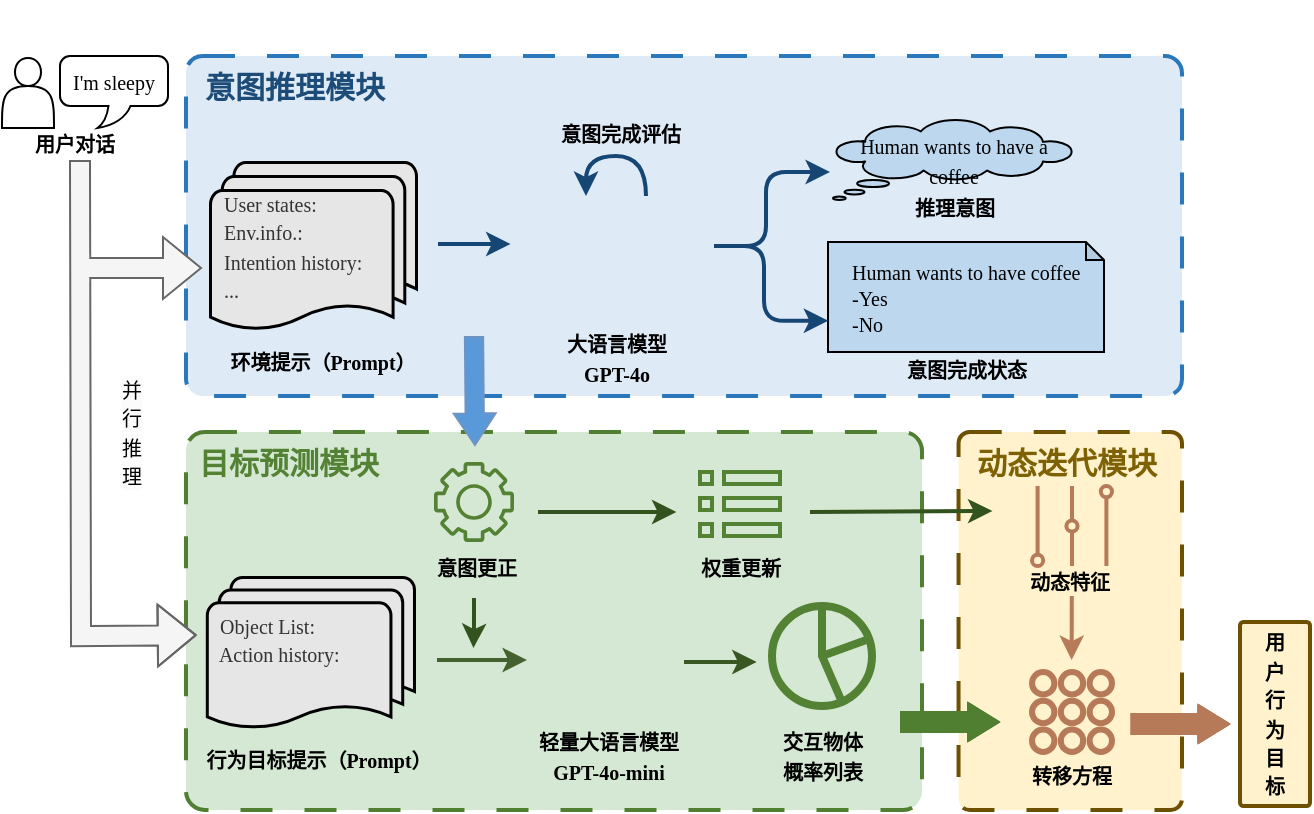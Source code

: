<mxfile version="26.2.12">
  <diagram name="第 1 页" id="rSO4j9llTemX6OElhtI6">
    <mxGraphModel dx="1920" dy="1255" grid="0" gridSize="10" guides="1" tooltips="1" connect="1" arrows="1" fold="1" page="1" pageScale="1" pageWidth="827" pageHeight="1169" math="0" shadow="0">
      <root>
        <mxCell id="0" />
        <mxCell id="1" parent="0" />
        <mxCell id="aU7c3b0ZaFwICceyfZfz-2" value="" style="rounded=1;arcSize=5;whiteSpace=wrap;html=1;fillColor=#fff2cc;strokeColor=light-dark(#6D5100,#000000);strokeWidth=2;dashed=1;dashPattern=8 8;movable=0;resizable=0;rotatable=0;deletable=0;editable=0;locked=1;connectable=0;" parent="1" vertex="1">
          <mxGeometry x="628.27" y="408" width="111.73" height="189" as="geometry" />
        </mxCell>
        <mxCell id="Ajj9kqLxg7qa2MLV7y7c-1" value="" style="rounded=1;arcSize=5;whiteSpace=wrap;html=1;fillColor=#d5e8d4;strokeColor=light-dark(#517f31, #446e2c);strokeWidth=2;dashed=1;dashPattern=8 8;movable=0;resizable=0;rotatable=0;deletable=0;editable=0;locked=1;connectable=0;" parent="1" vertex="1">
          <mxGeometry x="242" y="408" width="368" height="189" as="geometry" />
        </mxCell>
        <mxCell id="Ajj9kqLxg7qa2MLV7y7c-2" value="" style="rounded=1;arcSize=5;whiteSpace=wrap;html=1;fillColor=light-dark(#deebf7, #1d293b);strokeColor=light-dark(#2a77bc, #5c79a3);strokeWidth=2;dashed=1;dashPattern=8 8;movable=0;resizable=0;rotatable=0;deletable=0;editable=0;locked=1;connectable=0;" parent="1" vertex="1">
          <mxGeometry x="242" y="220" width="498" height="170" as="geometry" />
        </mxCell>
        <mxCell id="Ajj9kqLxg7qa2MLV7y7c-8" style="edgeStyle=orthogonalEdgeStyle;rounded=1;orthogonalLoop=1;jettySize=auto;html=1;fillColor=#1ba1e2;strokeColor=light-dark(#164673, #51afe7);curved=0;textShadow=1;strokeWidth=2;movable=0;resizable=0;rotatable=0;deletable=0;editable=0;locked=1;connectable=0;" parent="1" edge="1">
          <mxGeometry relative="1" as="geometry">
            <mxPoint x="368" y="314" as="sourcePoint" />
            <mxPoint x="404.27" y="314" as="targetPoint" />
          </mxGeometry>
        </mxCell>
        <mxCell id="Ajj9kqLxg7qa2MLV7y7c-10" value="" style="group;strokeWidth=24;movable=0;resizable=0;rotatable=0;deletable=0;editable=0;locked=1;connectable=0;" parent="1" vertex="1" connectable="0">
          <mxGeometry x="256" y="475.16" width="117.005" height="109.684" as="geometry" />
        </mxCell>
        <mxCell id="Ajj9kqLxg7qa2MLV7y7c-11" value="&lt;span style=&quot;color: rgba(0, 0, 0, 0); font-family: monospace; font-size: 0px; text-align: start;&quot;&gt;%3CmxGraphModel%3E%3Croot%3E%3CmxCell%20id%3D%220%22%2F%3E%3CmxCell%20id%3D%221%22%20parent%3D%220%22%2F%3E%3CmxCell%20id%3D%222%22%20value%3D%22%26lt%3Bb%26gt%3BEnv.%20Prompt%26lt%3B%2Fb%26gt%3B%22%20style%3D%22text%3Bhtml%3D1%3Balign%3Dcenter%3BverticalAlign%3Dmiddle%3Bresizable%3D0%3Bpoints%3D%5B%5D%3Bautosize%3D1%3BstrokeColor%3Dnone%3BfillColor%3Dnone%3B%22%20vertex%3D%221%22%20parent%3D%221%22%3E%3CmxGeometry%20x%3D%22235%22%20y%3D%22265%22%20width%3D%2290%22%20height%3D%2230%22%20as%3D%22geometry%22%2F%3E%3C%2FmxCell%3E%3C%2Froot%3E%3C%2FmxGraphModel%3E&lt;/span&gt;" style="text;html=1;align=center;verticalAlign=middle;resizable=0;points=[];autosize=1;strokeColor=none;fillColor=none;fontStyle=4;movable=0;rotatable=0;deletable=0;editable=0;locked=1;connectable=0;" parent="Ajj9kqLxg7qa2MLV7y7c-10" vertex="1">
          <mxGeometry x="32.435" y="70.991" width="20" height="30" as="geometry" />
        </mxCell>
        <mxCell id="Ajj9kqLxg7qa2MLV7y7c-12" value="&lt;b&gt;&lt;font style=&quot;font-size: 10px;&quot; face=&quot;Times New Roman&quot;&gt;行为目标提示（Prompt）&lt;/font&gt;&lt;/b&gt;" style="text;html=1;align=center;verticalAlign=middle;resizable=0;points=[];autosize=1;strokeColor=none;fillColor=none;movable=0;rotatable=0;deletable=0;editable=0;locked=1;connectable=0;" parent="Ajj9kqLxg7qa2MLV7y7c-10" vertex="1">
          <mxGeometry x="-13.995" y="83.684" width="131" height="26" as="geometry" />
        </mxCell>
        <mxCell id="Ajj9kqLxg7qa2MLV7y7c-13" value="&lt;div style=&quot;color: rgb(51, 51, 51);&quot;&gt;&lt;span style=&quot;background-color: transparent; color: light-dark(rgb(51, 51, 51), rgb(193, 193, 193));&quot;&gt;&lt;font style=&quot;font-size: 10px;&quot; face=&quot;Times New Roman&quot;&gt;&amp;nbsp; Object List:&lt;/font&gt;&lt;/span&gt;&lt;/div&gt;&lt;div style=&quot;color: rgb(51, 51, 51);&quot;&gt;&lt;font style=&quot;font-size: 10px;&quot; face=&quot;Times New Roman&quot;&gt;&amp;nbsp; Action history:&lt;/font&gt;&lt;/div&gt;&lt;div style=&quot;color: rgb(51, 51, 51);&quot;&gt;&lt;font style=&quot;font-size: 10px;&quot; face=&quot;Times New Roman&quot;&gt;&amp;nbsp;&amp;nbsp;&lt;/font&gt;&lt;/div&gt;" style="strokeWidth=1.5;html=1;shape=mxgraph.flowchart.multi-document;whiteSpace=wrap;align=left;fillColor=light-dark(#e7e6e6, #ededed);movable=0;resizable=0;rotatable=0;deletable=0;editable=0;locked=1;connectable=0;" parent="Ajj9kqLxg7qa2MLV7y7c-10" vertex="1">
          <mxGeometry x="-3.6" y="5.282" width="103.597" height="76.402" as="geometry" />
        </mxCell>
        <mxCell id="Ajj9kqLxg7qa2MLV7y7c-14" value="" style="group;align=left;movable=0;resizable=0;rotatable=0;deletable=0;editable=0;locked=1;connectable=0;" parent="1" vertex="1" connectable="0">
          <mxGeometry x="259" y="253" width="111.27" height="138" as="geometry" />
        </mxCell>
        <mxCell id="Ajj9kqLxg7qa2MLV7y7c-15" value="&lt;b&gt;&lt;font style=&quot;font-size: 10px;&quot; face=&quot;Times New Roman&quot;&gt;环境提示（Prompt）&lt;/font&gt;&lt;/b&gt;" style="text;html=1;align=center;verticalAlign=middle;resizable=0;points=[];autosize=1;strokeColor=none;fillColor=none;movable=0;rotatable=0;deletable=0;editable=0;locked=1;connectable=0;" parent="Ajj9kqLxg7qa2MLV7y7c-14" vertex="1">
          <mxGeometry x="-4.817" y="106.593" width="111" height="26" as="geometry" />
        </mxCell>
        <mxCell id="Ajj9kqLxg7qa2MLV7y7c-16" value="&lt;div style=&quot;color: rgb(51, 51, 51);&quot;&gt;&lt;span style=&quot;background-color: transparent; color: light-dark(rgb(51, 51, 51), rgb(193, 193, 193));&quot;&gt;&lt;font style=&quot;font-size: 10px;&quot; face=&quot;Times New Roman&quot;&gt;&amp;nbsp; User states:&lt;/font&gt;&lt;/span&gt;&lt;/div&gt;&lt;div style=&quot;color: rgb(51, 51, 51);&quot;&gt;&lt;span style=&quot;background-color: transparent; color: light-dark(rgb(51, 51, 51), rgb(193, 193, 193));&quot;&gt;&lt;font style=&quot;font-size: 10px;&quot; face=&quot;Times New Roman&quot;&gt;&amp;nbsp; Env.info.:&lt;/font&gt;&lt;/span&gt;&lt;/div&gt;&lt;div style=&quot;color: rgb(51, 51, 51);&quot;&gt;&lt;font style=&quot;font-size: 10px;&quot; face=&quot;Times New Roman&quot;&gt;&amp;nbsp; Intention history:&lt;/font&gt;&lt;/div&gt;&lt;div style=&quot;color: rgb(51, 51, 51);&quot;&gt;&lt;font style=&quot;font-size: 10px;&quot; face=&quot;Times New Roman&quot;&gt;&amp;nbsp; ...&lt;/font&gt;&lt;/div&gt;" style="strokeWidth=1.5;html=1;shape=mxgraph.flowchart.multi-document;whiteSpace=wrap;align=left;fillColor=light-dark(#e7e6e6, #ededed);movable=0;resizable=0;rotatable=0;deletable=0;editable=0;locked=1;connectable=0;" parent="Ajj9kqLxg7qa2MLV7y7c-14" vertex="1">
          <mxGeometry x="-5" y="20" width="103" height="84.69" as="geometry" />
        </mxCell>
        <mxCell id="Ajj9kqLxg7qa2MLV7y7c-17" value="" style="group;fontStyle=4;movable=0;resizable=0;rotatable=0;deletable=0;editable=0;locked=1;connectable=0;" parent="1" vertex="1" connectable="0">
          <mxGeometry x="408" y="255" width="149" height="165" as="geometry" />
        </mxCell>
        <mxCell id="Ajj9kqLxg7qa2MLV7y7c-18" value="" style="group;fontStyle=0;strokeWidth=1;movable=0;resizable=0;rotatable=0;deletable=0;editable=0;locked=1;connectable=0;" parent="Ajj9kqLxg7qa2MLV7y7c-17" vertex="1" connectable="0">
          <mxGeometry width="149" height="165" as="geometry" />
        </mxCell>
        <mxCell id="Ajj9kqLxg7qa2MLV7y7c-19" value="&lt;font style=&quot;font-size: 10px;&quot;&gt;&lt;font style=&quot;&quot; face=&quot;Times New Roman&quot;&gt;&lt;b style=&quot;&quot;&gt;大语言模型&lt;/b&gt;&lt;/font&gt;&lt;br&gt;&lt;/font&gt;&lt;div&gt;&lt;b&gt;&lt;font style=&quot;font-size: 10px;&quot; face=&quot;Times New Roman&quot;&gt;GPT-4o&lt;/font&gt;&lt;/b&gt;&lt;/div&gt;" style="text;html=1;align=center;verticalAlign=middle;resizable=0;points=[];autosize=1;strokeColor=none;fillColor=none;movable=0;rotatable=0;deletable=0;editable=0;locked=1;connectable=0;" parent="Ajj9kqLxg7qa2MLV7y7c-18" vertex="1">
          <mxGeometry x="15" y="95" width="68" height="41" as="geometry" />
        </mxCell>
        <mxCell id="PvXpuUU6H4NzAb1ZjJ5T-2" style="edgeStyle=orthogonalEdgeStyle;rounded=1;orthogonalLoop=1;jettySize=auto;html=1;fillColor=#1ba1e2;strokeColor=light-dark(#164673, #51afe7);curved=0;entryX=0.001;entryY=0.716;entryDx=0;entryDy=0;entryPerimeter=0;strokeWidth=2;movable=0;resizable=0;rotatable=0;deletable=0;editable=0;locked=1;connectable=0;" edge="1" parent="Ajj9kqLxg7qa2MLV7y7c-18">
          <mxGeometry relative="1" as="geometry">
            <mxPoint x="99" y="60" as="sourcePoint" />
            <mxPoint x="156" y="23" as="targetPoint" />
            <Array as="points">
              <mxPoint x="124" y="60" />
              <mxPoint x="124" y="23" />
            </Array>
          </mxGeometry>
        </mxCell>
        <mxCell id="PvXpuUU6H4NzAb1ZjJ5T-12" value="" style="curved=1;endArrow=classic;html=1;rounded=0;strokeWidth=2;strokeColor=light-dark(#164673, #ededed);movable=0;resizable=0;rotatable=0;deletable=0;editable=0;locked=1;connectable=0;" edge="1" parent="Ajj9kqLxg7qa2MLV7y7c-18">
          <mxGeometry width="50" height="50" relative="1" as="geometry">
            <mxPoint x="64" y="35" as="sourcePoint" />
            <mxPoint x="34" y="35" as="targetPoint" />
            <Array as="points">
              <mxPoint x="64" y="15" />
              <mxPoint x="34" y="15" />
            </Array>
          </mxGeometry>
        </mxCell>
        <mxCell id="Ajj9kqLxg7qa2MLV7y7c-21" value="&lt;font style=&quot;font-size: 15px;&quot; face=&quot;Times New Roman&quot;&gt;意图推理模块&lt;/font&gt;" style="text;html=1;align=center;verticalAlign=middle;resizable=0;points=[];autosize=1;strokeColor=none;fillColor=none;fontColor=light-dark(#1c4c77, #a1cdf9);fontStyle=1;movable=0;rotatable=0;deletable=0;editable=0;locked=1;connectable=0;" parent="1" vertex="1">
          <mxGeometry x="242" y="220" width="108" height="30" as="geometry" />
        </mxCell>
        <mxCell id="Ajj9kqLxg7qa2MLV7y7c-22" value="&lt;font face=&quot;Times New Roman&quot;&gt;&lt;span style=&quot;font-size: 15px;&quot;&gt;目标预测模块&lt;/span&gt;&lt;/font&gt;" style="text;html=1;align=center;verticalAlign=middle;resizable=0;points=[];autosize=1;strokeColor=none;fillColor=none;fontColor=light-dark(#548235, #69c195);fontStyle=1;movable=0;rotatable=0;deletable=0;editable=0;locked=1;connectable=0;" parent="1" vertex="1">
          <mxGeometry x="239" y="408" width="108" height="30" as="geometry" />
        </mxCell>
        <mxCell id="Ajj9kqLxg7qa2MLV7y7c-32" value="" style="shape=flexArrow;endArrow=classic;html=1;rounded=0;fillColor=light-dark(#5999d9, #2566a8);strokeColor=light-dark(#7193c2, #ededed);width=9.143;endSize=4.931;endWidth=10.776;movable=0;resizable=0;rotatable=0;deletable=0;editable=0;locked=1;connectable=0;" parent="1" edge="1">
          <mxGeometry width="50" height="50" relative="1" as="geometry">
            <mxPoint x="386" y="360" as="sourcePoint" />
            <mxPoint x="386.497" y="415.001" as="targetPoint" />
          </mxGeometry>
        </mxCell>
        <mxCell id="Ajj9kqLxg7qa2MLV7y7c-36" value="&lt;span style=&quot;color: rgb(0, 0, 0); font-style: normal; font-variant-ligatures: normal; font-variant-caps: normal; font-weight: 400; letter-spacing: normal; orphans: 2; text-align: center; text-indent: 0px; text-transform: none; widows: 2; word-spacing: 0px; -webkit-text-stroke-width: 0px; white-space: nowrap; background-color: rgb(251, 251, 251); text-decoration-thickness: initial; text-decoration-style: initial; text-decoration-color: initial; float: none; display: inline !important;&quot;&gt;&lt;font style=&quot;font-size: 10px;&quot; face=&quot;Times New Roman&quot;&gt;并&lt;/font&gt;&lt;/span&gt;&lt;div&gt;&lt;span style=&quot;color: rgb(0, 0, 0); font-style: normal; font-variant-ligatures: normal; font-variant-caps: normal; font-weight: 400; letter-spacing: normal; orphans: 2; text-align: center; text-indent: 0px; text-transform: none; widows: 2; word-spacing: 0px; -webkit-text-stroke-width: 0px; white-space: nowrap; background-color: rgb(251, 251, 251); text-decoration-thickness: initial; text-decoration-style: initial; text-decoration-color: initial; float: none; display: inline !important;&quot;&gt;&lt;font style=&quot;font-size: 10px;&quot; face=&quot;Times New Roman&quot;&gt;行&lt;/font&gt;&lt;/span&gt;&lt;/div&gt;&lt;div&gt;&lt;span style=&quot;color: rgb(0, 0, 0); font-style: normal; font-variant-ligatures: normal; font-variant-caps: normal; font-weight: 400; letter-spacing: normal; orphans: 2; text-align: center; text-indent: 0px; text-transform: none; widows: 2; word-spacing: 0px; -webkit-text-stroke-width: 0px; white-space: nowrap; background-color: rgb(251, 251, 251); text-decoration-thickness: initial; text-decoration-style: initial; text-decoration-color: initial; float: none; display: inline !important;&quot;&gt;&lt;font style=&quot;font-size: 10px;&quot; face=&quot;Times New Roman&quot;&gt;推&lt;/font&gt;&lt;/span&gt;&lt;/div&gt;&lt;div&gt;&lt;span style=&quot;color: rgb(0, 0, 0); font-style: normal; font-variant-ligatures: normal; font-variant-caps: normal; font-weight: 400; letter-spacing: normal; orphans: 2; text-align: center; text-indent: 0px; text-transform: none; widows: 2; word-spacing: 0px; -webkit-text-stroke-width: 0px; white-space: nowrap; background-color: rgb(251, 251, 251); text-decoration-thickness: initial; text-decoration-style: initial; text-decoration-color: initial; float: none; display: inline !important;&quot;&gt;&lt;font style=&quot;font-size: 10px;&quot; face=&quot;Times New Roman&quot;&gt;理&lt;/font&gt;&lt;/span&gt;&lt;/div&gt;" style="text;whiteSpace=wrap;html=1;movable=0;resizable=0;rotatable=0;deletable=0;editable=0;locked=1;connectable=0;" parent="1" vertex="1">
          <mxGeometry x="208" y="373" width="120" height="40" as="geometry" />
        </mxCell>
        <mxCell id="Ajj9kqLxg7qa2MLV7y7c-43" value="" style="shape=image;html=1;verticalAlign=top;verticalLabelPosition=bottom;labelBackgroundColor=#ffffff;imageAspect=0;aspect=fixed;image=https://cdn0.iconfinder.com/data/icons/phosphor-light-vol-1/256/brain-light-128.png;imageBackground=none;imageBorder=none;movable=0;resizable=0;rotatable=0;deletable=0;editable=0;locked=1;connectable=0;" parent="1" vertex="1">
          <mxGeometry x="423" y="285" width="67" height="67" as="geometry" />
        </mxCell>
        <mxCell id="Ajj9kqLxg7qa2MLV7y7c-45" value="&lt;div style=&quot;text-align: center; line-height: 100%;&quot;&gt;&lt;span style=&quot;background-color: transparent; color: light-dark(rgb(0, 0, 0), rgb(255, 255, 255)); font-family: &amp;quot;Times New Roman&amp;quot;;&quot;&gt;&lt;font style=&quot;font-size: 10px;&quot;&gt;&amp;nbsp; &amp;nbsp; &lt;/font&gt;&lt;/span&gt;&lt;span style=&quot;background-color: transparent; color: light-dark(rgb(0, 0, 0), rgb(255, 255, 255)); font-family: &amp;quot;Times New Roman&amp;quot;; font-size: 10px;&quot;&gt;Human wants to have coffee&lt;/span&gt;&lt;/div&gt;&lt;div style=&quot;line-height: 100%;&quot;&gt;&lt;font style=&quot;font-size: 10px;&quot;&gt;&lt;span style=&quot;font-family: &amp;quot;Times New Roman&amp;quot;; background-color: transparent; color: light-dark(rgb(0, 0, 0), rgb(255, 255, 255));&quot;&gt;&amp;nbsp; &amp;nbsp; -Yes&lt;/span&gt;&lt;/font&gt;&lt;/div&gt;&lt;div style=&quot;line-height: 100%;&quot;&gt;&lt;font face=&quot;Times New Roman&quot;&gt;&lt;span style=&quot;font-size: 10px;&quot;&gt;&amp;nbsp; &amp;nbsp; -No&lt;/span&gt;&lt;/font&gt;&lt;/div&gt;" style="shape=note;whiteSpace=wrap;html=1;backgroundOutline=1;darkOpacity=0.05;align=left;size=9;fillColor=light-dark(#bdd7ee, #ededed);movable=0;resizable=0;rotatable=0;deletable=0;editable=0;locked=1;connectable=0;" parent="1" vertex="1">
          <mxGeometry x="563" y="313" width="138" height="55" as="geometry" />
        </mxCell>
        <mxCell id="Ajj9kqLxg7qa2MLV7y7c-46" style="edgeStyle=orthogonalEdgeStyle;rounded=1;orthogonalLoop=1;jettySize=auto;html=1;fillColor=#1ba1e2;strokeColor=light-dark(#164673, #51afe7);curved=0;entryX=0.001;entryY=0.716;entryDx=0;entryDy=0;entryPerimeter=0;strokeWidth=2;movable=0;resizable=0;rotatable=0;deletable=0;editable=0;locked=1;connectable=0;" parent="1" target="Ajj9kqLxg7qa2MLV7y7c-45" edge="1">
          <mxGeometry relative="1" as="geometry">
            <mxPoint x="506" y="315" as="sourcePoint" />
            <mxPoint x="577" y="263" as="targetPoint" />
            <Array as="points">
              <mxPoint x="531" y="315" />
              <mxPoint x="531" y="352" />
            </Array>
          </mxGeometry>
        </mxCell>
        <mxCell id="Ajj9kqLxg7qa2MLV7y7c-48" value="" style="group;movable=0;resizable=0;rotatable=0;deletable=0;editable=0;locked=1;connectable=0;" parent="1" vertex="1" connectable="0">
          <mxGeometry x="509.997" y="495" width="100" height="93.0" as="geometry" />
        </mxCell>
        <mxCell id="Ajj9kqLxg7qa2MLV7y7c-49" value="" style="html=1;verticalLabelPosition=bottom;align=center;labelBackgroundColor=#ffffff;verticalAlign=top;strokeWidth=4;strokeColor=light-dark(#548235, #32a0ff);shadow=0;dashed=0;shape=mxgraph.ios7.icons.pie_chart;fillColor=light-dark(#d5e8d4, #ededed);fontStyle=0;movable=0;resizable=0;rotatable=0;deletable=0;editable=0;locked=1;connectable=0;" parent="Ajj9kqLxg7qa2MLV7y7c-48" vertex="1">
          <mxGeometry x="25.003" width="50" height="50" as="geometry" />
        </mxCell>
        <mxCell id="Ajj9kqLxg7qa2MLV7y7c-50" value="&lt;b&gt;&lt;font style=&quot;font-size: 10px;&quot; face=&quot;Times New Roman&quot;&gt;交互物体&lt;/font&gt;&lt;/b&gt;&lt;div&gt;&lt;b&gt;&lt;font style=&quot;font-size: 10px;&quot; face=&quot;Times New Roman&quot;&gt;概率列表&lt;/font&gt;&lt;/b&gt;&lt;/div&gt;" style="text;html=1;align=center;verticalAlign=middle;resizable=0;points=[];autosize=1;strokeColor=none;fillColor=none;fontStyle=0;movable=0;rotatable=0;deletable=0;editable=0;locked=1;connectable=0;" parent="Ajj9kqLxg7qa2MLV7y7c-48" vertex="1">
          <mxGeometry x="21" y="54.5" width="58" height="41" as="geometry" />
        </mxCell>
        <mxCell id="Ajj9kqLxg7qa2MLV7y7c-53" value="" style="html=1;verticalLabelPosition=bottom;align=center;labelBackgroundColor=#ffffff;verticalAlign=top;strokeWidth=3;strokeColor=light-dark(#b67a58, #32a0ff);shadow=0;dashed=0;shape=mxgraph.ios7.icons.keypad;fillColor=none;aspect=fixed;movable=0;resizable=0;rotatable=0;deletable=0;editable=0;locked=1;connectable=0;" parent="1" vertex="1">
          <mxGeometry x="665" y="528.0" width="40" height="40" as="geometry" />
        </mxCell>
        <mxCell id="Ajj9kqLxg7qa2MLV7y7c-54" value="&lt;span style=&quot;font-size: 10px;&quot;&gt;&lt;b&gt;用&lt;/b&gt;&lt;/span&gt;&lt;div&gt;&lt;span style=&quot;font-size: 10px;&quot;&gt;&lt;b&gt;户&lt;/b&gt;&lt;/span&gt;&lt;/div&gt;&lt;div&gt;&lt;span style=&quot;font-size: 10px;&quot;&gt;&lt;b&gt;行&lt;/b&gt;&lt;/span&gt;&lt;/div&gt;&lt;div&gt;&lt;span style=&quot;font-size: 10px;&quot;&gt;&lt;b&gt;为&lt;/b&gt;&lt;/span&gt;&lt;/div&gt;&lt;div&gt;&lt;span style=&quot;font-size: 10px;&quot;&gt;&lt;b&gt;目&lt;/b&gt;&lt;/span&gt;&lt;/div&gt;&lt;div&gt;&lt;span style=&quot;font-size: 10px;&quot;&gt;&lt;b&gt;标&lt;/b&gt;&lt;/span&gt;&lt;/div&gt;" style="rounded=1;arcSize=5;whiteSpace=wrap;html=1;fillColor=#fff2cc;strokeColor=light-dark(#6D5100,#000000);strokeWidth=2;align=center;verticalAlign=middle;fontFamily=Helvetica;fontSize=12;fontColor=default;movable=0;resizable=0;rotatable=0;deletable=0;editable=0;locked=1;connectable=0;" parent="1" vertex="1">
          <mxGeometry x="769" y="503" width="35" height="92" as="geometry" />
        </mxCell>
        <mxCell id="Ajj9kqLxg7qa2MLV7y7c-55" value="&lt;b&gt;&lt;font style=&quot;font-size: 10px;&quot;&gt;转移方程&lt;/font&gt;&lt;/b&gt;" style="text;html=1;align=center;verticalAlign=middle;whiteSpace=wrap;rounded=0;movable=0;resizable=0;rotatable=0;deletable=0;editable=0;locked=1;connectable=0;" parent="1" vertex="1">
          <mxGeometry x="655" y="565" width="60" height="30" as="geometry" />
        </mxCell>
        <mxCell id="aU7c3b0ZaFwICceyfZfz-1" value="" style="shape=flexArrow;endArrow=classic;html=1;rounded=0;fillColor=light-dark(#517f31, #2566a8);strokeColor=light-dark(#517f31, #ededed);endWidth=8.046;endSize=4.834;movable=0;resizable=0;rotatable=0;deletable=0;editable=0;locked=1;connectable=0;" parent="1" edge="1">
          <mxGeometry width="50" height="50" relative="1" as="geometry">
            <mxPoint x="599" y="553" as="sourcePoint" />
            <mxPoint x="649" y="553" as="targetPoint" />
            <Array as="points">
              <mxPoint x="609" y="553" />
            </Array>
          </mxGeometry>
        </mxCell>
        <mxCell id="aU7c3b0ZaFwICceyfZfz-6" value="&lt;font face=&quot;Times New Roman&quot;&gt;&lt;span style=&quot;font-size: 15px;&quot;&gt;动态迭代模块&lt;/span&gt;&lt;/font&gt;" style="text;html=1;align=center;verticalAlign=middle;resizable=0;points=[];autosize=1;strokeColor=none;fillColor=none;fontColor=light-dark(#7f6105, #69c195);fontStyle=1;movable=0;rotatable=0;deletable=0;editable=0;locked=1;connectable=0;" parent="1" vertex="1">
          <mxGeometry x="628.27" y="408" width="108" height="30" as="geometry" />
        </mxCell>
        <mxCell id="aU7c3b0ZaFwICceyfZfz-8" value="" style="html=1;verticalLabelPosition=bottom;align=center;labelBackgroundColor=#ffffff;verticalAlign=top;strokeWidth=2;strokeColor=light-dark(#b67a58, #32a0ff);shadow=0;dashed=0;shape=mxgraph.ios7.icons.volume;pointerEvents=1;fillColor=light-dark(#fff2cc, #ededed);aspect=fixed;movable=0;resizable=0;rotatable=0;deletable=0;editable=0;locked=1;connectable=0;" parent="1" vertex="1">
          <mxGeometry x="665" y="435" width="40" height="40" as="geometry" />
        </mxCell>
        <mxCell id="aU7c3b0ZaFwICceyfZfz-14" value="" style="group;movable=0;resizable=0;rotatable=0;deletable=0;editable=0;locked=1;connectable=0;" parent="1" vertex="1" connectable="0">
          <mxGeometry x="410.1" y="469.32" width="108.9" height="121.37" as="geometry" />
        </mxCell>
        <mxCell id="Ajj9kqLxg7qa2MLV7y7c-29" value="" style="group;movable=0;resizable=0;rotatable=0;deletable=0;editable=0;locked=1;connectable=0;" parent="aU7c3b0ZaFwICceyfZfz-14" vertex="1" connectable="0">
          <mxGeometry width="108.9" height="121.37" as="geometry" />
        </mxCell>
        <mxCell id="Ajj9kqLxg7qa2MLV7y7c-30" value="" style="group;fontStyle=0;strokeWidth=2;movable=0;resizable=0;rotatable=0;deletable=0;editable=0;locked=1;connectable=0;" parent="Ajj9kqLxg7qa2MLV7y7c-29" vertex="1" connectable="0">
          <mxGeometry width="108.9" height="121.37" as="geometry" />
        </mxCell>
        <mxCell id="Ajj9kqLxg7qa2MLV7y7c-31" value="&lt;b&gt;&lt;font style=&quot;font-size: 10px;&quot; face=&quot;Times New Roman&quot;&gt;轻量大语言模型&lt;/font&gt;&lt;/b&gt;&lt;div&gt;&lt;b&gt;&lt;font style=&quot;font-size: 10px;&quot; face=&quot;Times New Roman&quot;&gt;GPT-4o-mini&lt;/font&gt;&lt;/b&gt;&lt;/div&gt;" style="text;html=1;align=center;verticalAlign=middle;resizable=0;points=[];autosize=1;strokeColor=none;fillColor=none;movable=0;rotatable=0;deletable=0;editable=0;locked=1;connectable=0;" parent="Ajj9kqLxg7qa2MLV7y7c-30" vertex="1">
          <mxGeometry x="-0.63" y="80.37" width="88" height="41" as="geometry" />
        </mxCell>
        <mxCell id="Ajj9kqLxg7qa2MLV7y7c-34" style="edgeStyle=orthogonalEdgeStyle;rounded=1;orthogonalLoop=1;jettySize=auto;html=1;fillColor=#1ba1e2;strokeColor=light-dark(#385723, #28ab6a);curved=0;strokeWidth=2;movable=0;resizable=0;rotatable=0;deletable=0;editable=0;locked=1;connectable=0;" parent="Ajj9kqLxg7qa2MLV7y7c-30" edge="1">
          <mxGeometry relative="1" as="geometry">
            <mxPoint x="80.9" y="53.71" as="sourcePoint" />
            <mxPoint x="116.9" y="53.71" as="targetPoint" />
            <Array as="points">
              <mxPoint x="117.27" y="53.92" />
              <mxPoint x="117.27" y="53.92" />
            </Array>
          </mxGeometry>
        </mxCell>
        <mxCell id="Ajj9kqLxg7qa2MLV7y7c-44" value="" style="shape=image;html=1;verticalAlign=top;verticalLabelPosition=bottom;labelBackgroundColor=#ffffff;imageAspect=0;aspect=fixed;image=https://cdn0.iconfinder.com/data/icons/phosphor-light-vol-1/256/brain-light-128.png;imageBackground=none;imageBorder=none;movable=0;resizable=0;rotatable=0;deletable=0;editable=0;locked=1;connectable=0;" parent="aU7c3b0ZaFwICceyfZfz-14" vertex="1">
          <mxGeometry x="10" y="17.37" width="67.06" height="67.06" as="geometry" />
        </mxCell>
        <mxCell id="aU7c3b0ZaFwICceyfZfz-15" style="edgeStyle=orthogonalEdgeStyle;rounded=1;orthogonalLoop=1;jettySize=auto;html=1;fillColor=#1ba1e2;strokeColor=light-dark(#446230, #28ab6a);curved=0;strokeWidth=2;movable=0;resizable=0;rotatable=0;deletable=0;editable=0;locked=1;connectable=0;" parent="1" edge="1">
          <mxGeometry relative="1" as="geometry">
            <mxPoint x="367.5" y="522" as="sourcePoint" />
            <mxPoint x="412.5" y="522" as="targetPoint" />
          </mxGeometry>
        </mxCell>
        <mxCell id="aU7c3b0ZaFwICceyfZfz-17" value="&lt;b&gt;&lt;font style=&quot;font-size: 10px;&quot;&gt;动态特征&lt;/font&gt;&lt;/b&gt;" style="text;html=1;align=center;verticalAlign=middle;whiteSpace=wrap;rounded=0;movable=0;resizable=0;rotatable=0;deletable=0;editable=0;locked=1;connectable=0;" parent="1" vertex="1">
          <mxGeometry x="654.13" y="468" width="60" height="30" as="geometry" />
        </mxCell>
        <mxCell id="aU7c3b0ZaFwICceyfZfz-18" style="edgeStyle=orthogonalEdgeStyle;rounded=1;orthogonalLoop=1;jettySize=auto;html=1;fillColor=#1ba1e2;strokeColor=light-dark(#b67b58, #28ab6a);curved=0;horizontal=1;strokeWidth=2;movable=0;resizable=0;rotatable=0;deletable=0;editable=0;locked=1;connectable=0;" parent="1" edge="1">
          <mxGeometry relative="1" as="geometry">
            <mxPoint x="684.9" y="490" as="sourcePoint" />
            <mxPoint x="684.83" y="522" as="targetPoint" />
            <Array as="points" />
          </mxGeometry>
        </mxCell>
        <mxCell id="Ajj9kqLxg7qa2MLV7y7c-52" value="" style="shape=flexArrow;endArrow=classic;html=1;rounded=0;fillColor=light-dark(#b67a58, #36210a);strokeColor=light-dark(#b67a58, #996500);endWidth=8.046;endSize=4.834;movable=0;resizable=0;rotatable=0;deletable=0;editable=0;locked=1;connectable=0;" parent="1" edge="1">
          <mxGeometry width="50" height="50" relative="1" as="geometry">
            <mxPoint x="714.13" y="553.995" as="sourcePoint" />
            <mxPoint x="764.13" y="553.995" as="targetPoint" />
            <Array as="points">
              <mxPoint x="724.13" y="553.995" />
            </Array>
          </mxGeometry>
        </mxCell>
        <mxCell id="imxJWgJd8aXfdVGLn2A2-2" value="" style="endArrow=classic;html=1;rounded=1;strokeColor=light-dark(#33531e, #28ab6a);align=center;verticalAlign=middle;fontFamily=Helvetica;fontSize=11;fontColor=default;labelBackgroundColor=default;horizontal=1;curved=0;fillColor=#1ba1e2;strokeWidth=2;movable=0;resizable=0;rotatable=0;deletable=0;editable=0;locked=1;connectable=0;" parent="1" edge="1">
          <mxGeometry width="50" height="50" relative="1" as="geometry">
            <mxPoint x="554" y="448" as="sourcePoint" />
            <mxPoint x="645.23" y="447.5" as="targetPoint" />
          </mxGeometry>
        </mxCell>
        <mxCell id="Ajj9kqLxg7qa2MLV7y7c-39" value="" style="group;movable=0;resizable=0;rotatable=0;deletable=0;editable=0;locked=1;connectable=0;" parent="1" vertex="1" connectable="0">
          <mxGeometry x="560.5" y="192" width="135" height="130" as="geometry" />
        </mxCell>
        <mxCell id="Ajj9kqLxg7qa2MLV7y7c-40" value="" style="group;movable=0;resizable=0;rotatable=0;deletable=0;editable=0;locked=1;connectable=0;" parent="Ajj9kqLxg7qa2MLV7y7c-39" vertex="1" connectable="0">
          <mxGeometry y="60" width="130" height="60" as="geometry" />
        </mxCell>
        <mxCell id="Ajj9kqLxg7qa2MLV7y7c-41" value="&lt;font style=&quot;font-size: 10px;&quot; face=&quot;Times New Roman&quot;&gt;Human wants to have a coffee&lt;/font&gt;" style="whiteSpace=wrap;html=1;shape=mxgraph.basic.cloud_callout;strokeColor=light-dark(#000000,#319EFF);fillColor=light-dark(#bdd7ee, #1e4a76);movable=0;resizable=0;rotatable=0;deletable=0;editable=0;locked=1;connectable=0;" parent="Ajj9kqLxg7qa2MLV7y7c-40" vertex="1">
          <mxGeometry x="5" width="120" height="40.0" as="geometry" />
        </mxCell>
        <mxCell id="Ajj9kqLxg7qa2MLV7y7c-42" value="&lt;font style=&quot;font-size: 10px;&quot; face=&quot;Times New Roman&quot;&gt;&lt;b style=&quot;&quot;&gt;推理意图&lt;/b&gt;&lt;/font&gt;" style="text;html=1;align=center;verticalAlign=middle;resizable=0;points=[];autosize=1;strokeColor=none;fillColor=none;movable=0;rotatable=0;deletable=0;editable=0;locked=1;connectable=0;" parent="Ajj9kqLxg7qa2MLV7y7c-40" vertex="1">
          <mxGeometry x="36" y="31" width="58" height="26" as="geometry" />
        </mxCell>
        <mxCell id="Ajj9kqLxg7qa2MLV7y7c-26" value="" style="group;movable=0;resizable=0;rotatable=0;deletable=0;editable=0;locked=1;connectable=0;" parent="1" vertex="1" connectable="0">
          <mxGeometry x="315" y="423" width="150" height="78" as="geometry" />
        </mxCell>
        <mxCell id="Ajj9kqLxg7qa2MLV7y7c-27" value="" style="sketch=0;outlineConnect=0;fontColor=light-dark(#548235, #69c195);gradientColor=none;fillColor=light-dark(#548235, #6fc76f);strokeColor=none;dashed=0;verticalLabelPosition=bottom;verticalAlign=top;align=center;html=1;fontSize=12;fontStyle=0;aspect=fixed;pointerEvents=1;shape=mxgraph.aws4.gear;strokeWidth=2;movable=0;resizable=0;rotatable=0;deletable=0;editable=0;locked=1;connectable=0;" parent="Ajj9kqLxg7qa2MLV7y7c-26" vertex="1">
          <mxGeometry x="51" width="40" height="40" as="geometry" />
        </mxCell>
        <mxCell id="Ajj9kqLxg7qa2MLV7y7c-33" style="edgeStyle=orthogonalEdgeStyle;rounded=1;orthogonalLoop=1;jettySize=auto;html=1;fillColor=#1ba1e2;strokeColor=light-dark(#33531e, #28ab6a);curved=0;horizontal=1;strokeWidth=2;movable=0;resizable=0;rotatable=0;deletable=0;editable=0;locked=1;connectable=0;" parent="Ajj9kqLxg7qa2MLV7y7c-26" edge="1">
          <mxGeometry relative="1" as="geometry">
            <mxPoint x="71" y="68" as="sourcePoint" />
            <mxPoint x="70.71" y="93" as="targetPoint" />
            <Array as="points">
              <mxPoint x="70.71" y="83" />
              <mxPoint x="70.71" y="83" />
            </Array>
          </mxGeometry>
        </mxCell>
        <mxCell id="Ajj9kqLxg7qa2MLV7y7c-25" value="&lt;font face=&quot;Times New Roman&quot;&gt;&lt;b&gt;意图更正&lt;/b&gt;&lt;/font&gt;" style="text;html=1;align=center;verticalAlign=middle;resizable=0;points=[];autosize=1;strokeColor=none;fillColor=none;fontSize=10;movable=0;rotatable=0;deletable=0;editable=0;locked=1;connectable=0;" parent="1" vertex="1">
          <mxGeometry x="358" y="464" width="58" height="24" as="geometry" />
        </mxCell>
        <mxCell id="Ajj9kqLxg7qa2MLV7y7c-5" value="" style="shape=actor;whiteSpace=wrap;html=1;strokeWidth=1;movable=0;resizable=0;rotatable=0;deletable=0;editable=0;locked=1;connectable=0;" parent="1" vertex="1">
          <mxGeometry x="150" y="221" width="26" height="35" as="geometry" />
        </mxCell>
        <mxCell id="Ajj9kqLxg7qa2MLV7y7c-6" value="&lt;font style=&quot;font-size: 10px;&quot; face=&quot;Times New Roman&quot;&gt;I&#39;m sleepy&lt;/font&gt;" style="whiteSpace=wrap;html=1;shape=mxgraph.basic.roundRectCallout;dx=29.74;dy=11;size=5;boundedLbl=1;strokeWidth=1;movable=0;resizable=0;rotatable=0;deletable=0;editable=0;locked=1;connectable=0;" parent="1" vertex="1">
          <mxGeometry x="179" y="220" width="54" height="36" as="geometry" />
        </mxCell>
        <mxCell id="Ajj9kqLxg7qa2MLV7y7c-7" value="&lt;font style=&quot;font-size: 10px;&quot;&gt;&lt;b&gt;用户对话&lt;/b&gt;&lt;/font&gt;" style="text;html=1;align=center;verticalAlign=middle;resizable=0;points=[];autosize=1;strokeColor=none;fillColor=none;movable=0;rotatable=0;deletable=0;editable=0;locked=1;connectable=0;" parent="1" vertex="1">
          <mxGeometry x="157" y="251" width="58" height="26" as="geometry" />
        </mxCell>
        <mxCell id="Ajj9kqLxg7qa2MLV7y7c-38" value="&lt;b&gt;&lt;font style=&quot;font-size: 10px;&quot; face=&quot;Times New Roman&quot;&gt;意图完成评估&lt;/font&gt;&lt;/b&gt;" style="text;html=1;align=center;verticalAlign=middle;resizable=0;points=[];autosize=1;strokeColor=none;fillColor=none;movable=0;rotatable=0;deletable=0;editable=0;locked=1;connectable=0;" parent="1" vertex="1">
          <mxGeometry x="420.1" y="246.03" width="78" height="26" as="geometry" />
        </mxCell>
        <mxCell id="PvXpuUU6H4NzAb1ZjJ5T-13" value="&lt;b&gt;&lt;font style=&quot;font-size: 10px;&quot; face=&quot;Times New Roman&quot;&gt;意图完成状态&lt;/font&gt;&lt;/b&gt;" style="text;html=1;align=center;verticalAlign=middle;resizable=0;points=[];autosize=1;strokeColor=none;fillColor=none;movable=0;rotatable=0;deletable=0;editable=0;locked=1;connectable=0;" vertex="1" parent="1">
          <mxGeometry x="593" y="364" width="78" height="26" as="geometry" />
        </mxCell>
        <mxCell id="PvXpuUU6H4NzAb1ZjJ5T-15" value="" style="html=1;verticalLabelPosition=bottom;align=center;labelBackgroundColor=#ffffff;verticalAlign=top;strokeWidth=2;strokeColor=light-dark(#548235, #32a0ff);shadow=0;dashed=0;shape=mxgraph.ios7.icons.preferences;pointerEvents=1;fontFamily=Helvetica;fontSize=12;fontColor=default;fontStyle=0;fillColor=light-dark(#d5e8d4, #ededed);aspect=fixed;movable=0;resizable=0;rotatable=0;deletable=0;editable=0;locked=1;connectable=0;" vertex="1" parent="1">
          <mxGeometry x="499" y="428" width="40" height="32" as="geometry" />
        </mxCell>
        <mxCell id="PvXpuUU6H4NzAb1ZjJ5T-16" value="&lt;font face=&quot;Times New Roman&quot;&gt;&lt;b&gt;权重更新&lt;/b&gt;&lt;/font&gt;" style="text;html=1;align=center;verticalAlign=middle;resizable=0;points=[];autosize=1;strokeColor=none;fillColor=none;fontSize=10;movable=0;rotatable=0;deletable=0;editable=0;locked=1;connectable=0;" vertex="1" parent="1">
          <mxGeometry x="490" y="464" width="58" height="24" as="geometry" />
        </mxCell>
        <mxCell id="PvXpuUU6H4NzAb1ZjJ5T-19" value="" style="endArrow=classic;html=1;rounded=1;strokeColor=light-dark(#33531e, #28ab6a);align=center;verticalAlign=middle;fontFamily=Helvetica;fontSize=11;fontColor=default;labelBackgroundColor=default;horizontal=1;curved=0;fillColor=#1ba1e2;strokeWidth=2;movable=0;resizable=0;rotatable=0;deletable=0;editable=0;locked=1;connectable=0;" edge="1" parent="1">
          <mxGeometry width="50" height="50" relative="1" as="geometry">
            <mxPoint x="418" y="448" as="sourcePoint" />
            <mxPoint x="487.23" y="448" as="targetPoint" />
          </mxGeometry>
        </mxCell>
        <mxCell id="PvXpuUU6H4NzAb1ZjJ5T-21" value="" style="shape=flexArrow;endArrow=none;html=1;rounded=0;exitX=0.497;exitY=0.93;exitDx=0;exitDy=0;exitPerimeter=0;entryX=0.006;entryY=0.554;entryDx=0;entryDy=0;entryPerimeter=0;fillColor=#f5f5f5;strokeColor=#666666;edgeStyle=orthogonalEdgeStyle;startArrow=block;startFill=0;movable=0;resizable=0;rotatable=0;deletable=0;editable=0;locked=1;connectable=0;" edge="1" parent="1">
          <mxGeometry width="50" height="50" relative="1" as="geometry">
            <mxPoint x="247.378" y="509.556" as="sourcePoint" />
            <mxPoint x="188.996" y="272.03" as="targetPoint" />
          </mxGeometry>
        </mxCell>
        <mxCell id="PvXpuUU6H4NzAb1ZjJ5T-34" value="" style="shape=flexArrow;endArrow=classic;html=1;rounded=0;fillColor=#f5f5f5;strokeColor=#666666;movable=0;resizable=0;rotatable=0;deletable=0;editable=0;locked=1;connectable=0;" edge="1" parent="1">
          <mxGeometry width="50" height="50" relative="1" as="geometry">
            <mxPoint x="190" y="326" as="sourcePoint" />
            <mxPoint x="250" y="326" as="targetPoint" />
          </mxGeometry>
        </mxCell>
        <mxCell id="PvXpuUU6H4NzAb1ZjJ5T-35" value="" style="rounded=0;whiteSpace=wrap;html=1;fillColor=#f5f5f5;fontColor=#333333;strokeColor=none;movable=0;resizable=0;rotatable=0;deletable=0;editable=0;locked=1;connectable=0;" vertex="1" parent="1">
          <mxGeometry x="189" y="319" width="4.6" height="14" as="geometry" />
        </mxCell>
      </root>
    </mxGraphModel>
  </diagram>
</mxfile>
